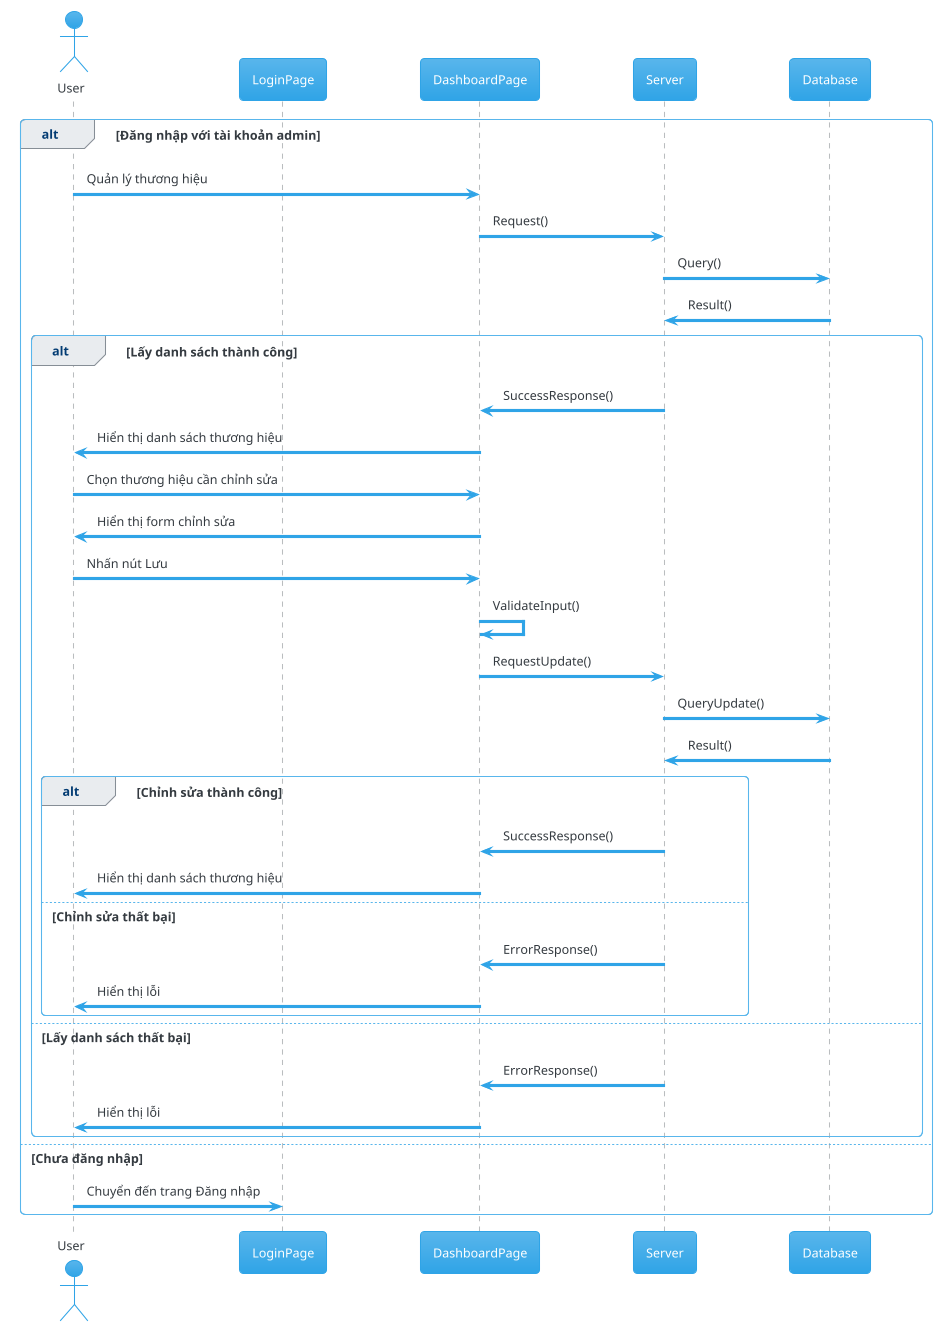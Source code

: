 @startuml manager_brands_edit
!theme cerulean

actor       User       as u
participant LoginPage as lp
participant DashboardPage as dash
participant Server as s
participant Database as d

alt Đăng nhập với tài khoản admin
  u -> dash: Quản lý thương hiệu
  dash -> s: Request()
  s -> d: Query()
  d -> s: Result()

  alt Lấy danh sách thành công
    s -> dash: SuccessResponse()
    dash -> u: Hiển thị danh sách thương hiệu
    u -> dash: Chọn thương hiệu cần chỉnh sửa
    dash -> u: Hiển thị form chỉnh sửa
    u -> dash: Nhấn nút Lưu
    dash -> dash: ValidateInput()
    dash -> s: RequestUpdate()
    s -> d: QueryUpdate()
    d -> s: Result()

    alt Chỉnh sửa thành công
      s -> dash: SuccessResponse()
      dash -> u: Hiển thị danh sách thương hiệu
    else Chỉnh sửa thất bại
      s -> dash: ErrorResponse()
      dash -> u: Hiển thị lỗi
    end

  else Lấy danh sách thất bại
    s -> dash: ErrorResponse()
    dash -> u: Hiển thị lỗi
  end
else Chưa đăng nhập
  u -> lp: Chuyển đến trang Đăng nhập
end


@enduml